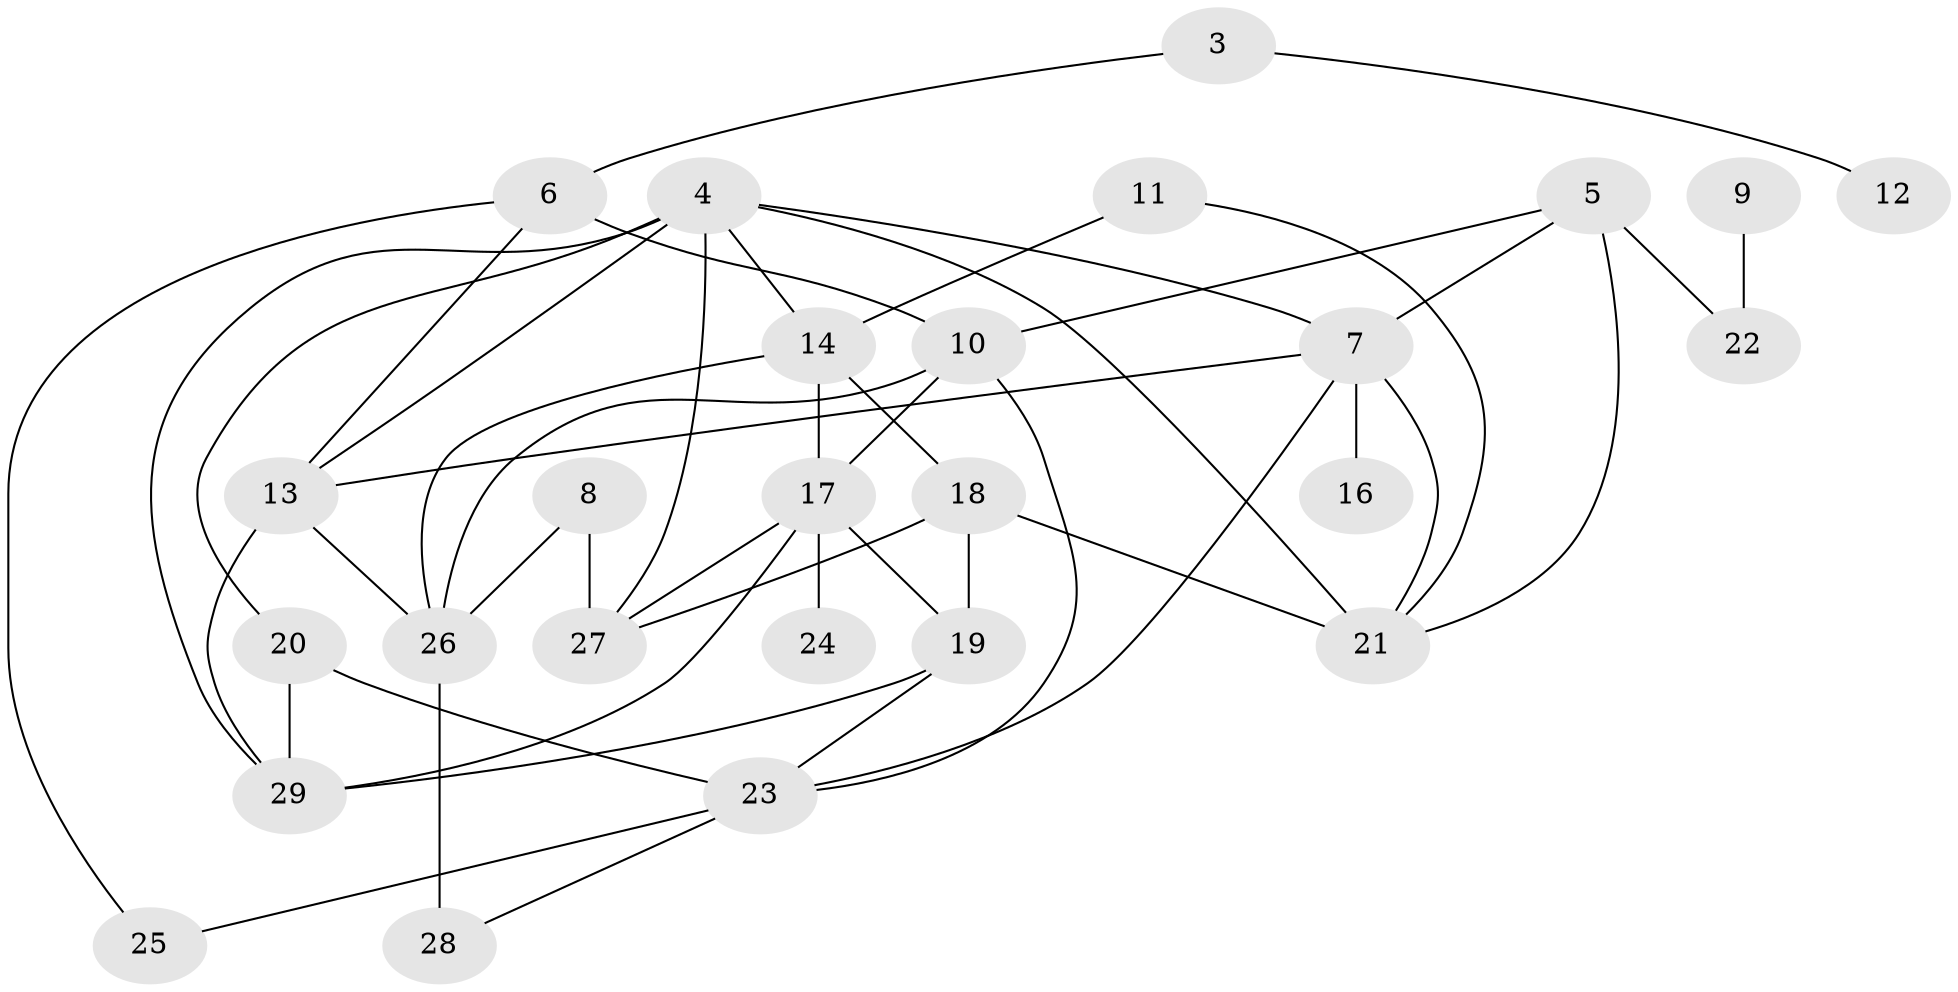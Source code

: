 // original degree distribution, {2: 0.3103448275862069, 0: 0.05172413793103448, 1: 0.08620689655172414, 7: 0.034482758620689655, 4: 0.13793103448275862, 3: 0.2413793103448276, 5: 0.08620689655172414, 6: 0.05172413793103448}
// Generated by graph-tools (version 1.1) at 2025/00/03/09/25 03:00:51]
// undirected, 26 vertices, 47 edges
graph export_dot {
graph [start="1"]
  node [color=gray90,style=filled];
  3;
  4;
  5;
  6;
  7;
  8;
  9;
  10;
  11;
  12;
  13;
  14;
  16;
  17;
  18;
  19;
  20;
  21;
  22;
  23;
  24;
  25;
  26;
  27;
  28;
  29;
  3 -- 6 [weight=1.0];
  3 -- 12 [weight=1.0];
  4 -- 7 [weight=2.0];
  4 -- 13 [weight=1.0];
  4 -- 14 [weight=1.0];
  4 -- 20 [weight=1.0];
  4 -- 21 [weight=2.0];
  4 -- 27 [weight=2.0];
  4 -- 29 [weight=2.0];
  5 -- 7 [weight=1.0];
  5 -- 10 [weight=1.0];
  5 -- 21 [weight=1.0];
  5 -- 22 [weight=2.0];
  6 -- 10 [weight=1.0];
  6 -- 13 [weight=1.0];
  6 -- 25 [weight=1.0];
  7 -- 13 [weight=1.0];
  7 -- 16 [weight=1.0];
  7 -- 21 [weight=1.0];
  7 -- 23 [weight=1.0];
  8 -- 26 [weight=2.0];
  8 -- 27 [weight=1.0];
  9 -- 22 [weight=1.0];
  10 -- 17 [weight=1.0];
  10 -- 23 [weight=1.0];
  10 -- 26 [weight=1.0];
  11 -- 14 [weight=1.0];
  11 -- 21 [weight=1.0];
  13 -- 26 [weight=1.0];
  13 -- 29 [weight=1.0];
  14 -- 17 [weight=1.0];
  14 -- 18 [weight=1.0];
  14 -- 26 [weight=2.0];
  17 -- 19 [weight=1.0];
  17 -- 24 [weight=1.0];
  17 -- 27 [weight=1.0];
  17 -- 29 [weight=1.0];
  18 -- 19 [weight=1.0];
  18 -- 21 [weight=1.0];
  18 -- 27 [weight=1.0];
  19 -- 23 [weight=1.0];
  19 -- 29 [weight=2.0];
  20 -- 23 [weight=1.0];
  20 -- 29 [weight=1.0];
  23 -- 25 [weight=1.0];
  23 -- 28 [weight=1.0];
  26 -- 28 [weight=2.0];
}
